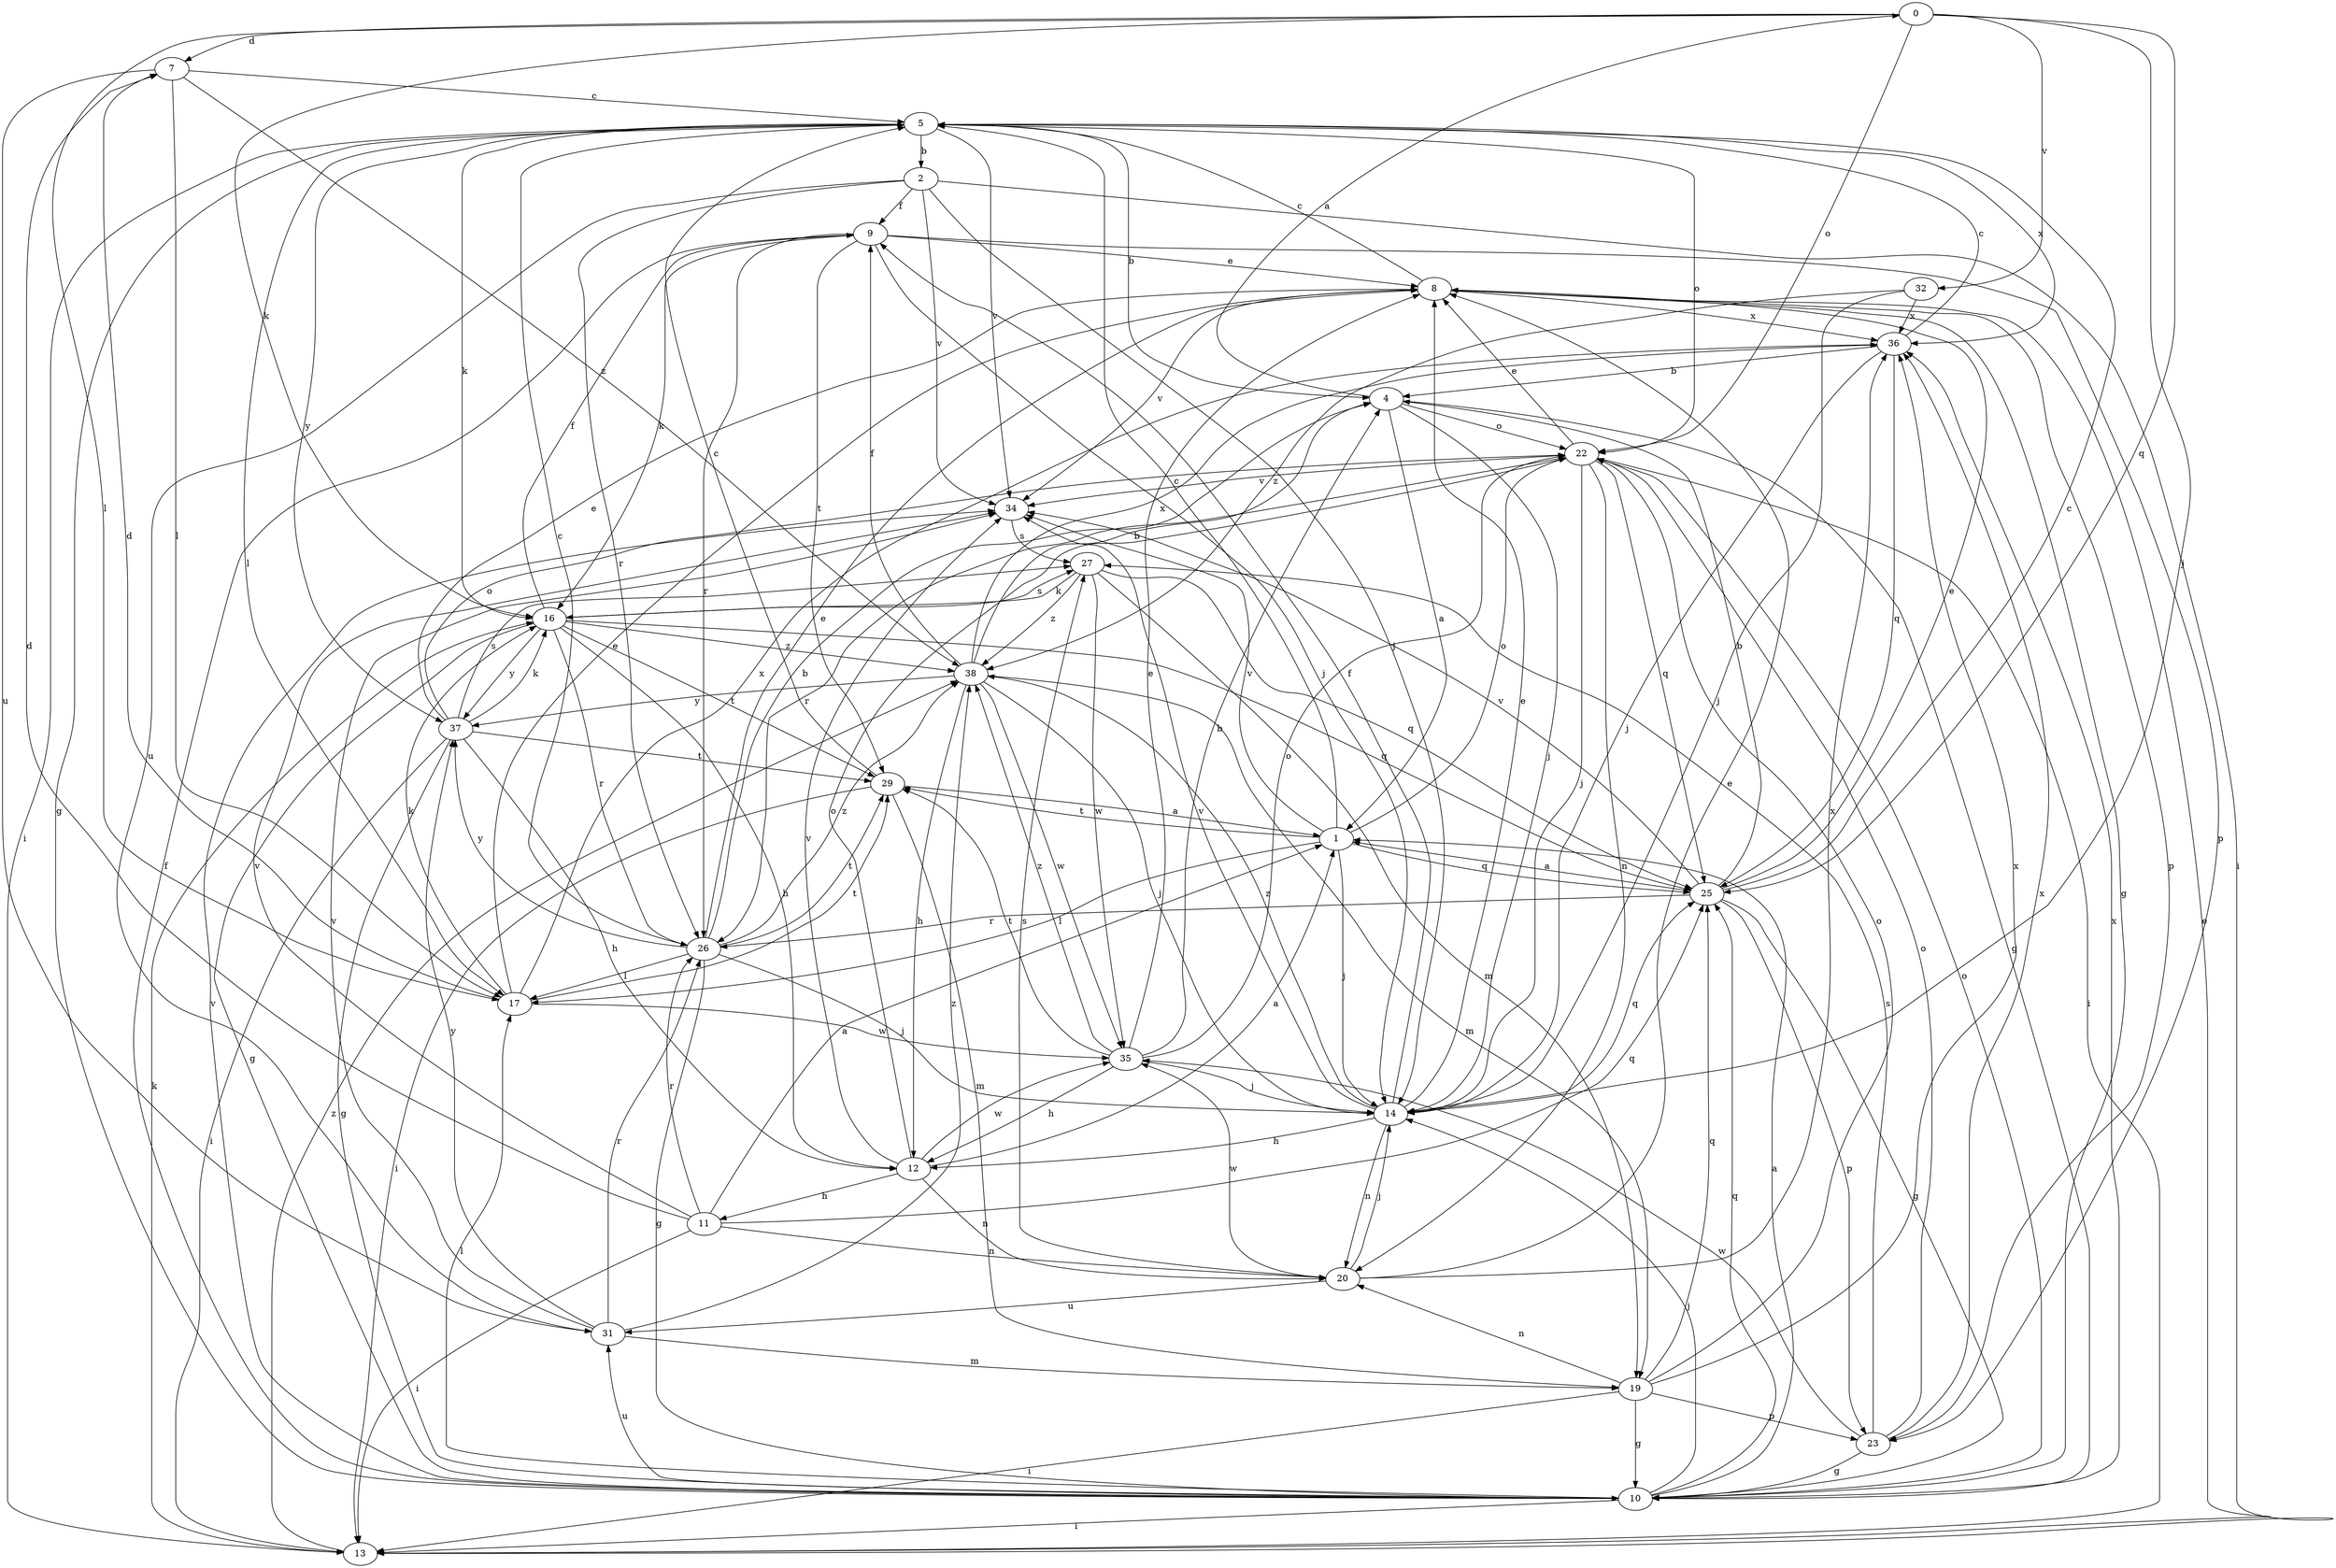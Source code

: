 strict digraph  {
0;
1;
2;
4;
5;
7;
8;
9;
10;
11;
12;
13;
14;
16;
17;
19;
20;
22;
23;
25;
26;
27;
29;
31;
32;
34;
35;
36;
37;
38;
0 -> 7  [label=d];
0 -> 14  [label=j];
0 -> 16  [label=k];
0 -> 17  [label=l];
0 -> 22  [label=o];
0 -> 25  [label=q];
0 -> 32  [label=v];
1 -> 5  [label=c];
1 -> 14  [label=j];
1 -> 17  [label=l];
1 -> 22  [label=o];
1 -> 25  [label=q];
1 -> 29  [label=t];
1 -> 34  [label=v];
2 -> 9  [label=f];
2 -> 13  [label=i];
2 -> 14  [label=j];
2 -> 26  [label=r];
2 -> 31  [label=u];
2 -> 34  [label=v];
4 -> 0  [label=a];
4 -> 1  [label=a];
4 -> 10  [label=g];
4 -> 14  [label=j];
4 -> 22  [label=o];
5 -> 2  [label=b];
5 -> 4  [label=b];
5 -> 10  [label=g];
5 -> 13  [label=i];
5 -> 16  [label=k];
5 -> 17  [label=l];
5 -> 22  [label=o];
5 -> 34  [label=v];
5 -> 36  [label=x];
5 -> 37  [label=y];
7 -> 5  [label=c];
7 -> 17  [label=l];
7 -> 31  [label=u];
7 -> 38  [label=z];
8 -> 5  [label=c];
8 -> 10  [label=g];
8 -> 23  [label=p];
8 -> 34  [label=v];
8 -> 36  [label=x];
9 -> 8  [label=e];
9 -> 14  [label=j];
9 -> 16  [label=k];
9 -> 23  [label=p];
9 -> 26  [label=r];
9 -> 29  [label=t];
10 -> 1  [label=a];
10 -> 9  [label=f];
10 -> 13  [label=i];
10 -> 14  [label=j];
10 -> 17  [label=l];
10 -> 22  [label=o];
10 -> 25  [label=q];
10 -> 31  [label=u];
10 -> 34  [label=v];
10 -> 36  [label=x];
11 -> 1  [label=a];
11 -> 7  [label=d];
11 -> 13  [label=i];
11 -> 20  [label=n];
11 -> 25  [label=q];
11 -> 26  [label=r];
11 -> 34  [label=v];
12 -> 1  [label=a];
12 -> 11  [label=h];
12 -> 20  [label=n];
12 -> 22  [label=o];
12 -> 34  [label=v];
12 -> 35  [label=w];
13 -> 8  [label=e];
13 -> 16  [label=k];
13 -> 38  [label=z];
14 -> 8  [label=e];
14 -> 9  [label=f];
14 -> 12  [label=h];
14 -> 20  [label=n];
14 -> 25  [label=q];
14 -> 34  [label=v];
14 -> 38  [label=z];
16 -> 9  [label=f];
16 -> 10  [label=g];
16 -> 12  [label=h];
16 -> 25  [label=q];
16 -> 26  [label=r];
16 -> 27  [label=s];
16 -> 29  [label=t];
16 -> 37  [label=y];
16 -> 38  [label=z];
17 -> 7  [label=d];
17 -> 8  [label=e];
17 -> 16  [label=k];
17 -> 29  [label=t];
17 -> 35  [label=w];
17 -> 36  [label=x];
19 -> 10  [label=g];
19 -> 13  [label=i];
19 -> 20  [label=n];
19 -> 22  [label=o];
19 -> 23  [label=p];
19 -> 25  [label=q];
19 -> 36  [label=x];
20 -> 8  [label=e];
20 -> 14  [label=j];
20 -> 27  [label=s];
20 -> 31  [label=u];
20 -> 35  [label=w];
20 -> 36  [label=x];
22 -> 8  [label=e];
22 -> 13  [label=i];
22 -> 14  [label=j];
22 -> 20  [label=n];
22 -> 25  [label=q];
22 -> 26  [label=r];
22 -> 34  [label=v];
23 -> 10  [label=g];
23 -> 22  [label=o];
23 -> 27  [label=s];
23 -> 35  [label=w];
23 -> 36  [label=x];
25 -> 1  [label=a];
25 -> 4  [label=b];
25 -> 5  [label=c];
25 -> 8  [label=e];
25 -> 10  [label=g];
25 -> 23  [label=p];
25 -> 26  [label=r];
25 -> 34  [label=v];
26 -> 4  [label=b];
26 -> 5  [label=c];
26 -> 8  [label=e];
26 -> 10  [label=g];
26 -> 14  [label=j];
26 -> 17  [label=l];
26 -> 29  [label=t];
26 -> 37  [label=y];
26 -> 38  [label=z];
27 -> 16  [label=k];
27 -> 19  [label=m];
27 -> 25  [label=q];
27 -> 35  [label=w];
27 -> 38  [label=z];
29 -> 1  [label=a];
29 -> 5  [label=c];
29 -> 13  [label=i];
29 -> 19  [label=m];
31 -> 19  [label=m];
31 -> 26  [label=r];
31 -> 34  [label=v];
31 -> 37  [label=y];
31 -> 38  [label=z];
32 -> 14  [label=j];
32 -> 36  [label=x];
32 -> 38  [label=z];
34 -> 27  [label=s];
35 -> 4  [label=b];
35 -> 8  [label=e];
35 -> 12  [label=h];
35 -> 14  [label=j];
35 -> 22  [label=o];
35 -> 29  [label=t];
35 -> 38  [label=z];
36 -> 4  [label=b];
36 -> 5  [label=c];
36 -> 14  [label=j];
36 -> 25  [label=q];
37 -> 8  [label=e];
37 -> 10  [label=g];
37 -> 12  [label=h];
37 -> 13  [label=i];
37 -> 16  [label=k];
37 -> 22  [label=o];
37 -> 27  [label=s];
37 -> 29  [label=t];
38 -> 4  [label=b];
38 -> 9  [label=f];
38 -> 12  [label=h];
38 -> 14  [label=j];
38 -> 19  [label=m];
38 -> 35  [label=w];
38 -> 36  [label=x];
38 -> 37  [label=y];
}
